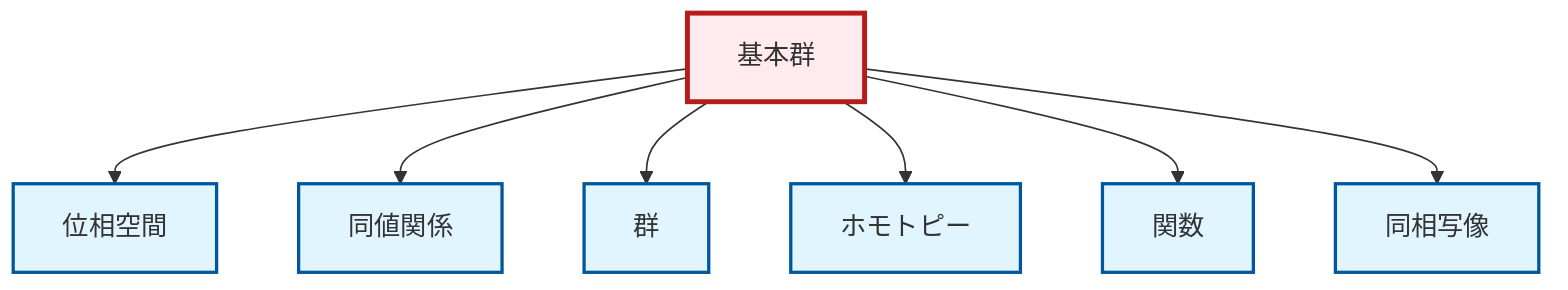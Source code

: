 graph TD
    classDef definition fill:#e1f5fe,stroke:#01579b,stroke-width:2px
    classDef theorem fill:#f3e5f5,stroke:#4a148c,stroke-width:2px
    classDef axiom fill:#fff3e0,stroke:#e65100,stroke-width:2px
    classDef example fill:#e8f5e9,stroke:#1b5e20,stroke-width:2px
    classDef current fill:#ffebee,stroke:#b71c1c,stroke-width:3px
    def-function["関数"]:::definition
    def-homeomorphism["同相写像"]:::definition
    def-group["群"]:::definition
    def-equivalence-relation["同値関係"]:::definition
    def-fundamental-group["基本群"]:::definition
    def-homotopy["ホモトピー"]:::definition
    def-topological-space["位相空間"]:::definition
    def-fundamental-group --> def-topological-space
    def-fundamental-group --> def-equivalence-relation
    def-fundamental-group --> def-group
    def-fundamental-group --> def-homotopy
    def-fundamental-group --> def-function
    def-fundamental-group --> def-homeomorphism
    class def-fundamental-group current